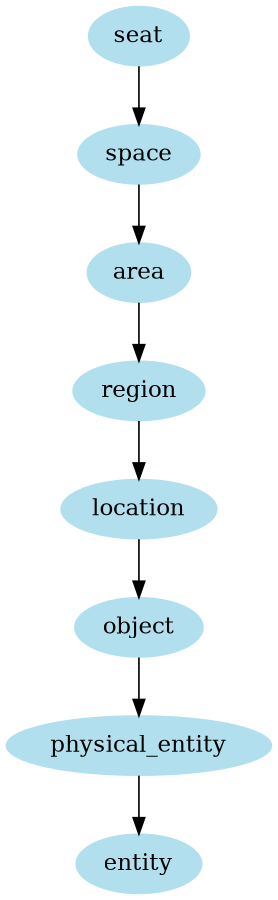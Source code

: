 digraph unix {
	node [color=lightblue2 style=filled]
	size="6,6"
	seat -> space
	space -> area
	area -> region
	region -> location
	location -> object
	object -> physical_entity
	physical_entity -> entity
}
